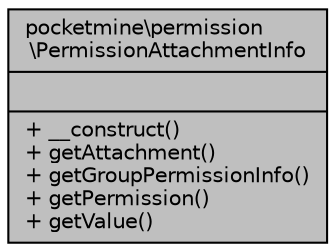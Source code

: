 digraph "pocketmine\permission\PermissionAttachmentInfo"
{
 // INTERACTIVE_SVG=YES
 // LATEX_PDF_SIZE
  edge [fontname="Helvetica",fontsize="10",labelfontname="Helvetica",labelfontsize="10"];
  node [fontname="Helvetica",fontsize="10",shape=record];
  Node1 [label="{pocketmine\\permission\l\\PermissionAttachmentInfo\n||+ __construct()\l+ getAttachment()\l+ getGroupPermissionInfo()\l+ getPermission()\l+ getValue()\l}",height=0.2,width=0.4,color="black", fillcolor="grey75", style="filled", fontcolor="black",tooltip=" "];
}
